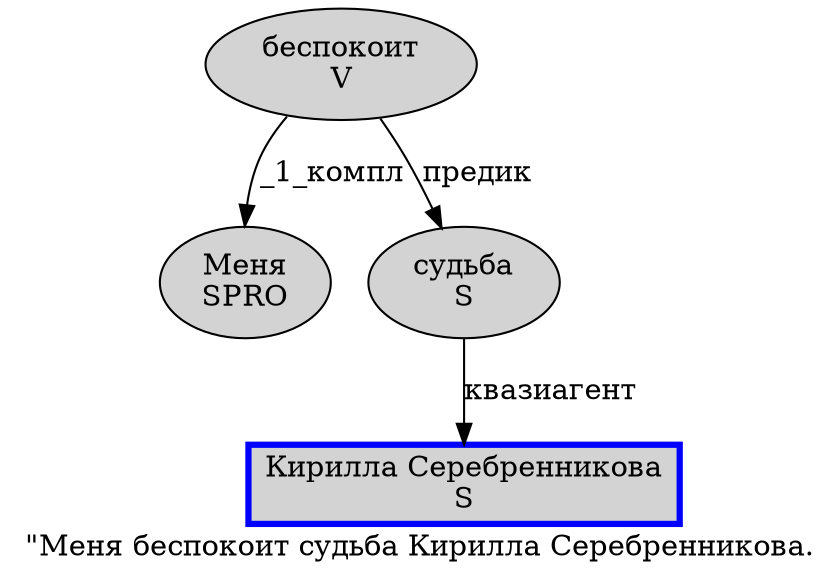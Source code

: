 digraph SENTENCE_537 {
	graph [label="\"Меня беспокоит судьба Кирилла Серебренникова."]
	node [style=filled]
		1 [label="Меня
SPRO" color="" fillcolor=lightgray penwidth=1 shape=ellipse]
		2 [label="беспокоит
V" color="" fillcolor=lightgray penwidth=1 shape=ellipse]
		3 [label="судьба
S" color="" fillcolor=lightgray penwidth=1 shape=ellipse]
		4 [label="Кирилла Серебренникова
S" color=blue fillcolor=lightgray penwidth=3 shape=box]
			3 -> 4 [label="квазиагент"]
			2 -> 1 [label="_1_компл"]
			2 -> 3 [label="предик"]
}